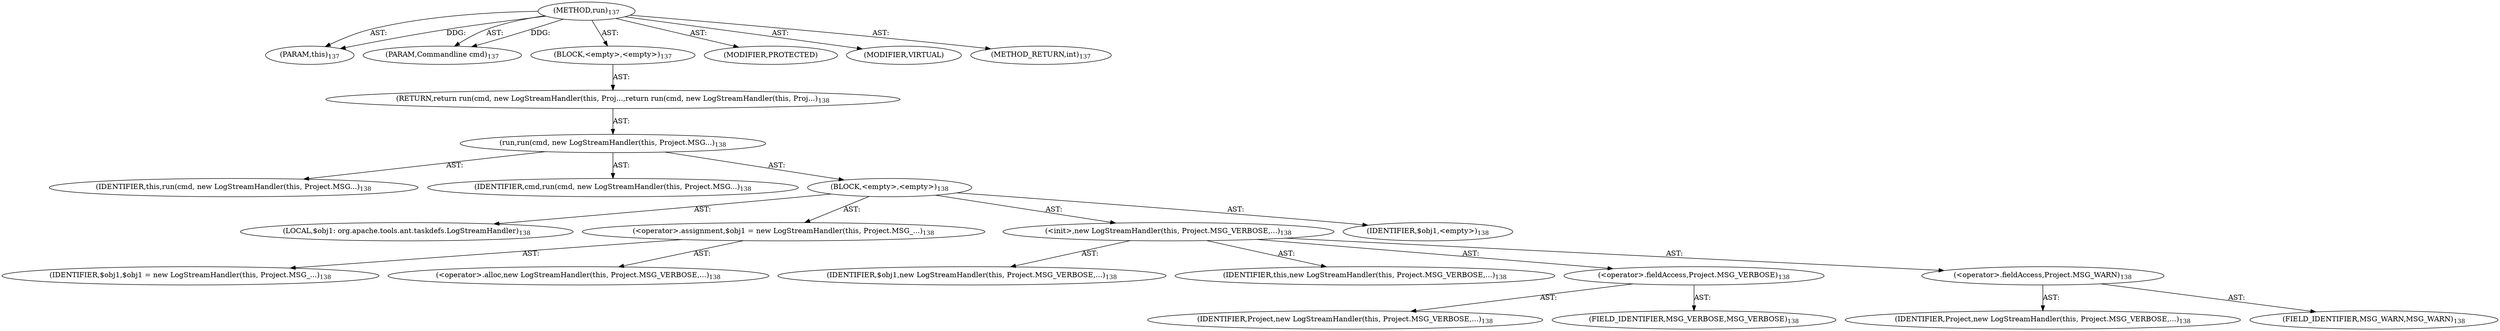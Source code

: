 digraph "run" {  
"111669149701" [label = <(METHOD,run)<SUB>137</SUB>> ]
"115964116994" [label = <(PARAM,this)<SUB>137</SUB>> ]
"115964117002" [label = <(PARAM,Commandline cmd)<SUB>137</SUB>> ]
"25769803785" [label = <(BLOCK,&lt;empty&gt;,&lt;empty&gt;)<SUB>137</SUB>> ]
"146028888067" [label = <(RETURN,return run(cmd, new LogStreamHandler(this, Proj...,return run(cmd, new LogStreamHandler(this, Proj...)<SUB>138</SUB>> ]
"30064771104" [label = <(run,run(cmd, new LogStreamHandler(this, Project.MSG...)<SUB>138</SUB>> ]
"68719476741" [label = <(IDENTIFIER,this,run(cmd, new LogStreamHandler(this, Project.MSG...)<SUB>138</SUB>> ]
"68719476766" [label = <(IDENTIFIER,cmd,run(cmd, new LogStreamHandler(this, Project.MSG...)<SUB>138</SUB>> ]
"25769803786" [label = <(BLOCK,&lt;empty&gt;,&lt;empty&gt;)<SUB>138</SUB>> ]
"94489280515" [label = <(LOCAL,$obj1: org.apache.tools.ant.taskdefs.LogStreamHandler)<SUB>138</SUB>> ]
"30064771105" [label = <(&lt;operator&gt;.assignment,$obj1 = new LogStreamHandler(this, Project.MSG_...)<SUB>138</SUB>> ]
"68719476767" [label = <(IDENTIFIER,$obj1,$obj1 = new LogStreamHandler(this, Project.MSG_...)<SUB>138</SUB>> ]
"30064771106" [label = <(&lt;operator&gt;.alloc,new LogStreamHandler(this, Project.MSG_VERBOSE,...)<SUB>138</SUB>> ]
"30064771107" [label = <(&lt;init&gt;,new LogStreamHandler(this, Project.MSG_VERBOSE,...)<SUB>138</SUB>> ]
"68719476768" [label = <(IDENTIFIER,$obj1,new LogStreamHandler(this, Project.MSG_VERBOSE,...)<SUB>138</SUB>> ]
"68719476740" [label = <(IDENTIFIER,this,new LogStreamHandler(this, Project.MSG_VERBOSE,...)<SUB>138</SUB>> ]
"30064771108" [label = <(&lt;operator&gt;.fieldAccess,Project.MSG_VERBOSE)<SUB>138</SUB>> ]
"68719476769" [label = <(IDENTIFIER,Project,new LogStreamHandler(this, Project.MSG_VERBOSE,...)<SUB>138</SUB>> ]
"55834574853" [label = <(FIELD_IDENTIFIER,MSG_VERBOSE,MSG_VERBOSE)<SUB>138</SUB>> ]
"30064771109" [label = <(&lt;operator&gt;.fieldAccess,Project.MSG_WARN)<SUB>138</SUB>> ]
"68719476770" [label = <(IDENTIFIER,Project,new LogStreamHandler(this, Project.MSG_VERBOSE,...)<SUB>138</SUB>> ]
"55834574854" [label = <(FIELD_IDENTIFIER,MSG_WARN,MSG_WARN)<SUB>138</SUB>> ]
"68719476771" [label = <(IDENTIFIER,$obj1,&lt;empty&gt;)<SUB>138</SUB>> ]
"133143986188" [label = <(MODIFIER,PROTECTED)> ]
"133143986189" [label = <(MODIFIER,VIRTUAL)> ]
"128849018885" [label = <(METHOD_RETURN,int)<SUB>137</SUB>> ]
  "111669149701" -> "115964116994"  [ label = "AST: "] 
  "111669149701" -> "115964117002"  [ label = "AST: "] 
  "111669149701" -> "25769803785"  [ label = "AST: "] 
  "111669149701" -> "133143986188"  [ label = "AST: "] 
  "111669149701" -> "133143986189"  [ label = "AST: "] 
  "111669149701" -> "128849018885"  [ label = "AST: "] 
  "25769803785" -> "146028888067"  [ label = "AST: "] 
  "146028888067" -> "30064771104"  [ label = "AST: "] 
  "30064771104" -> "68719476741"  [ label = "AST: "] 
  "30064771104" -> "68719476766"  [ label = "AST: "] 
  "30064771104" -> "25769803786"  [ label = "AST: "] 
  "25769803786" -> "94489280515"  [ label = "AST: "] 
  "25769803786" -> "30064771105"  [ label = "AST: "] 
  "25769803786" -> "30064771107"  [ label = "AST: "] 
  "25769803786" -> "68719476771"  [ label = "AST: "] 
  "30064771105" -> "68719476767"  [ label = "AST: "] 
  "30064771105" -> "30064771106"  [ label = "AST: "] 
  "30064771107" -> "68719476768"  [ label = "AST: "] 
  "30064771107" -> "68719476740"  [ label = "AST: "] 
  "30064771107" -> "30064771108"  [ label = "AST: "] 
  "30064771107" -> "30064771109"  [ label = "AST: "] 
  "30064771108" -> "68719476769"  [ label = "AST: "] 
  "30064771108" -> "55834574853"  [ label = "AST: "] 
  "30064771109" -> "68719476770"  [ label = "AST: "] 
  "30064771109" -> "55834574854"  [ label = "AST: "] 
  "111669149701" -> "115964116994"  [ label = "DDG: "] 
  "111669149701" -> "115964117002"  [ label = "DDG: "] 
}
